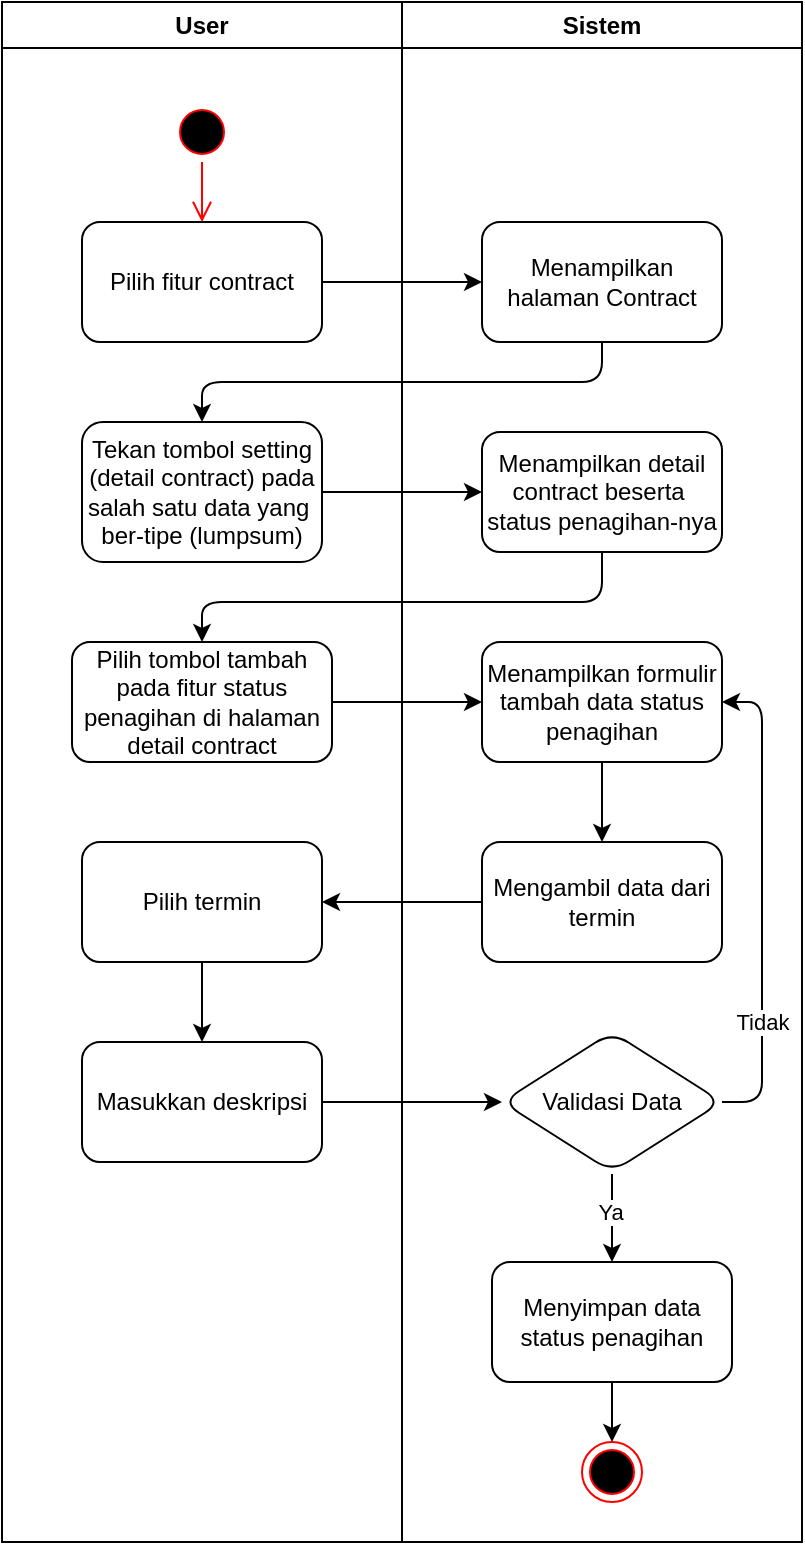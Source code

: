 <mxfile>
    <diagram id="gMl9bpgv4r6ks56nBd-t" name="Page-1">
        <mxGraphModel dx="1072" dy="444" grid="1" gridSize="10" guides="1" tooltips="1" connect="1" arrows="1" fold="1" page="1" pageScale="1" pageWidth="850" pageHeight="1100" math="0" shadow="0">
            <root>
                <mxCell id="0"/>
                <mxCell id="1" parent="0"/>
                <mxCell id="2" value="User" style="swimlane;whiteSpace=wrap;html=1;" parent="1" vertex="1">
                    <mxGeometry x="120" y="120" width="200" height="770" as="geometry"/>
                </mxCell>
                <mxCell id="3" value="" style="ellipse;html=1;shape=startState;fillColor=#000000;strokeColor=#ff0000;" parent="2" vertex="1">
                    <mxGeometry x="85" y="50" width="30" height="30" as="geometry"/>
                </mxCell>
                <mxCell id="4" value="Pilih fitur contract" style="rounded=1;whiteSpace=wrap;html=1;" parent="2" vertex="1">
                    <mxGeometry x="40" y="110" width="120" height="60" as="geometry"/>
                </mxCell>
                <mxCell id="5" value="" style="edgeStyle=orthogonalEdgeStyle;html=1;verticalAlign=bottom;endArrow=open;endSize=8;strokeColor=#ff0000;entryX=0.5;entryY=0;entryDx=0;entryDy=0;" parent="2" source="3" target="4" edge="1">
                    <mxGeometry relative="1" as="geometry">
                        <mxPoint x="100" y="110" as="targetPoint"/>
                    </mxGeometry>
                </mxCell>
                <mxCell id="6" value="Tekan tombol setting (detail contract) pada salah satu data yang&amp;nbsp;&lt;div&gt;ber-tipe (lumpsum)&lt;/div&gt;" style="rounded=1;whiteSpace=wrap;html=1;" parent="2" vertex="1">
                    <mxGeometry x="40" y="210" width="120" height="70" as="geometry"/>
                </mxCell>
                <mxCell id="7" value="Masukkan deskripsi" style="rounded=1;whiteSpace=wrap;html=1;" parent="2" vertex="1">
                    <mxGeometry x="40" y="520" width="120" height="60" as="geometry"/>
                </mxCell>
                <mxCell id="17" value="Pilih tombol tambah pada fitur status penagihan di halaman detail contract" style="rounded=1;whiteSpace=wrap;html=1;" parent="2" vertex="1">
                    <mxGeometry x="35" y="320" width="130" height="60" as="geometry"/>
                </mxCell>
                <mxCell id="8" value="Sistem" style="swimlane;whiteSpace=wrap;html=1;" parent="1" vertex="1">
                    <mxGeometry x="320" y="120" width="200" height="770" as="geometry"/>
                </mxCell>
                <mxCell id="9" value="Menampilkan halaman Contract" style="rounded=1;whiteSpace=wrap;html=1;" parent="8" vertex="1">
                    <mxGeometry x="40" y="110" width="120" height="60" as="geometry"/>
                </mxCell>
                <mxCell id="10" value="Menampilkan detail contract beserta&amp;nbsp;&lt;div&gt;status penagihan-nya&lt;/div&gt;" style="rounded=1;whiteSpace=wrap;html=1;" parent="8" vertex="1">
                    <mxGeometry x="40" y="215" width="120" height="60" as="geometry"/>
                </mxCell>
                <mxCell id="11" value="" style="ellipse;html=1;shape=endState;fillColor=#000000;strokeColor=#ff0000;" parent="8" vertex="1">
                    <mxGeometry x="90" y="720" width="30" height="30" as="geometry"/>
                </mxCell>
                <mxCell id="12" value="Menyimpan data status penagihan" style="rounded=1;whiteSpace=wrap;html=1;" parent="8" vertex="1">
                    <mxGeometry x="45" y="630" width="120" height="60" as="geometry"/>
                </mxCell>
                <mxCell id="13" value="" style="edgeStyle=none;html=1;" parent="8" source="12" target="11" edge="1">
                    <mxGeometry relative="1" as="geometry"/>
                </mxCell>
                <mxCell id="30" value="Mengambil data dari termin" style="rounded=1;whiteSpace=wrap;html=1;" parent="8" vertex="1">
                    <mxGeometry x="40" y="420" width="120" height="60" as="geometry"/>
                </mxCell>
                <mxCell id="14" value="" style="edgeStyle=none;html=1;" parent="1" source="4" target="9" edge="1">
                    <mxGeometry relative="1" as="geometry"/>
                </mxCell>
                <mxCell id="15" value="" style="edgeStyle=none;html=1;entryX=0.5;entryY=0;entryDx=0;entryDy=0;exitX=0.5;exitY=1;exitDx=0;exitDy=0;" parent="1" source="9" target="6" edge="1">
                    <mxGeometry relative="1" as="geometry">
                        <Array as="points">
                            <mxPoint x="420" y="310"/>
                            <mxPoint x="220" y="310"/>
                        </Array>
                    </mxGeometry>
                </mxCell>
                <mxCell id="16" value="" style="edgeStyle=none;html=1;" parent="1" source="6" target="10" edge="1">
                    <mxGeometry relative="1" as="geometry"/>
                </mxCell>
                <mxCell id="18" value="" style="edgeStyle=none;html=1;" parent="1" source="19" target="7" edge="1">
                    <mxGeometry relative="1" as="geometry"/>
                </mxCell>
                <mxCell id="19" value="Pilih termin" style="rounded=1;whiteSpace=wrap;html=1;" parent="1" vertex="1">
                    <mxGeometry x="160" y="540" width="120" height="60" as="geometry"/>
                </mxCell>
                <mxCell id="31" value="" style="edgeStyle=none;html=1;" parent="1" source="20" target="30" edge="1">
                    <mxGeometry relative="1" as="geometry"/>
                </mxCell>
                <mxCell id="20" value="Menampilkan formulir tambah data status penagihan" style="rounded=1;whiteSpace=wrap;html=1;" parent="1" vertex="1">
                    <mxGeometry x="360" y="440" width="120" height="60" as="geometry"/>
                </mxCell>
                <mxCell id="21" style="edgeStyle=none;html=1;entryX=1;entryY=0.5;entryDx=0;entryDy=0;exitX=1;exitY=0.5;exitDx=0;exitDy=0;" parent="1" source="24" target="20" edge="1">
                    <mxGeometry relative="1" as="geometry">
                        <Array as="points">
                            <mxPoint x="500" y="670"/>
                            <mxPoint x="500" y="470"/>
                        </Array>
                    </mxGeometry>
                </mxCell>
                <mxCell id="22" value="Tidak" style="edgeLabel;html=1;align=center;verticalAlign=middle;resizable=0;points=[];" parent="21" vertex="1" connectable="0">
                    <mxGeometry x="0.099" y="5" relative="1" as="geometry">
                        <mxPoint x="5" y="72" as="offset"/>
                    </mxGeometry>
                </mxCell>
                <mxCell id="23" value="" style="edgeStyle=none;html=1;" parent="1" target="12" edge="1">
                    <mxGeometry relative="1" as="geometry">
                        <mxPoint x="425" y="706" as="sourcePoint"/>
                    </mxGeometry>
                </mxCell>
                <mxCell id="33" value="Ya" style="edgeLabel;html=1;align=center;verticalAlign=middle;resizable=0;points=[];" vertex="1" connectable="0" parent="23">
                    <mxGeometry x="-0.447" y="-1" relative="1" as="geometry">
                        <mxPoint y="7" as="offset"/>
                    </mxGeometry>
                </mxCell>
                <mxCell id="24" value="Validasi Data" style="rhombus;whiteSpace=wrap;html=1;rounded=1;" parent="1" vertex="1">
                    <mxGeometry x="370" y="635" width="110" height="70" as="geometry"/>
                </mxCell>
                <mxCell id="26" value="" style="edgeStyle=none;html=1;" parent="1" source="17" target="20" edge="1">
                    <mxGeometry relative="1" as="geometry"/>
                </mxCell>
                <mxCell id="28" style="edgeStyle=none;html=1;exitX=0.5;exitY=1;exitDx=0;exitDy=0;entryX=0.5;entryY=0;entryDx=0;entryDy=0;" parent="1" source="10" target="17" edge="1">
                    <mxGeometry relative="1" as="geometry">
                        <Array as="points">
                            <mxPoint x="420" y="420"/>
                            <mxPoint x="220" y="420"/>
                        </Array>
                    </mxGeometry>
                </mxCell>
                <mxCell id="29" value="" style="edgeStyle=none;html=1;" parent="1" source="7" target="24" edge="1">
                    <mxGeometry relative="1" as="geometry"/>
                </mxCell>
                <mxCell id="32" value="" style="edgeStyle=none;html=1;" parent="1" source="30" target="19" edge="1">
                    <mxGeometry relative="1" as="geometry"/>
                </mxCell>
            </root>
        </mxGraphModel>
    </diagram>
</mxfile>